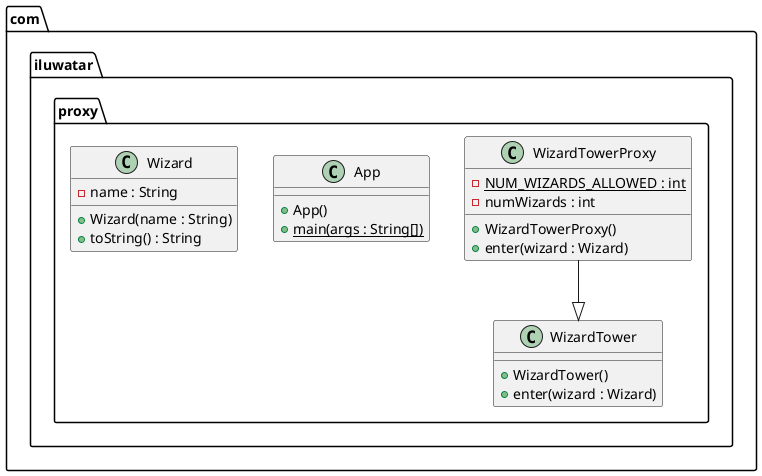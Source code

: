 @startuml
package com.iluwatar.proxy {
  class WizardTowerProxy {
    - NUM_WIZARDS_ALLOWED : int {static}
    - numWizards : int
    + WizardTowerProxy()
    + enter(wizard : Wizard)
  }
  class WizardTower {
    + WizardTower()
    + enter(wizard : Wizard)
  }
  class App {
    + App()
    + main(args : String[]) {static}
  }
  class Wizard {
    - name : String
    + Wizard(name : String)
    + toString() : String
  }
}
WizardTowerProxy --|> WizardTower 
@enduml